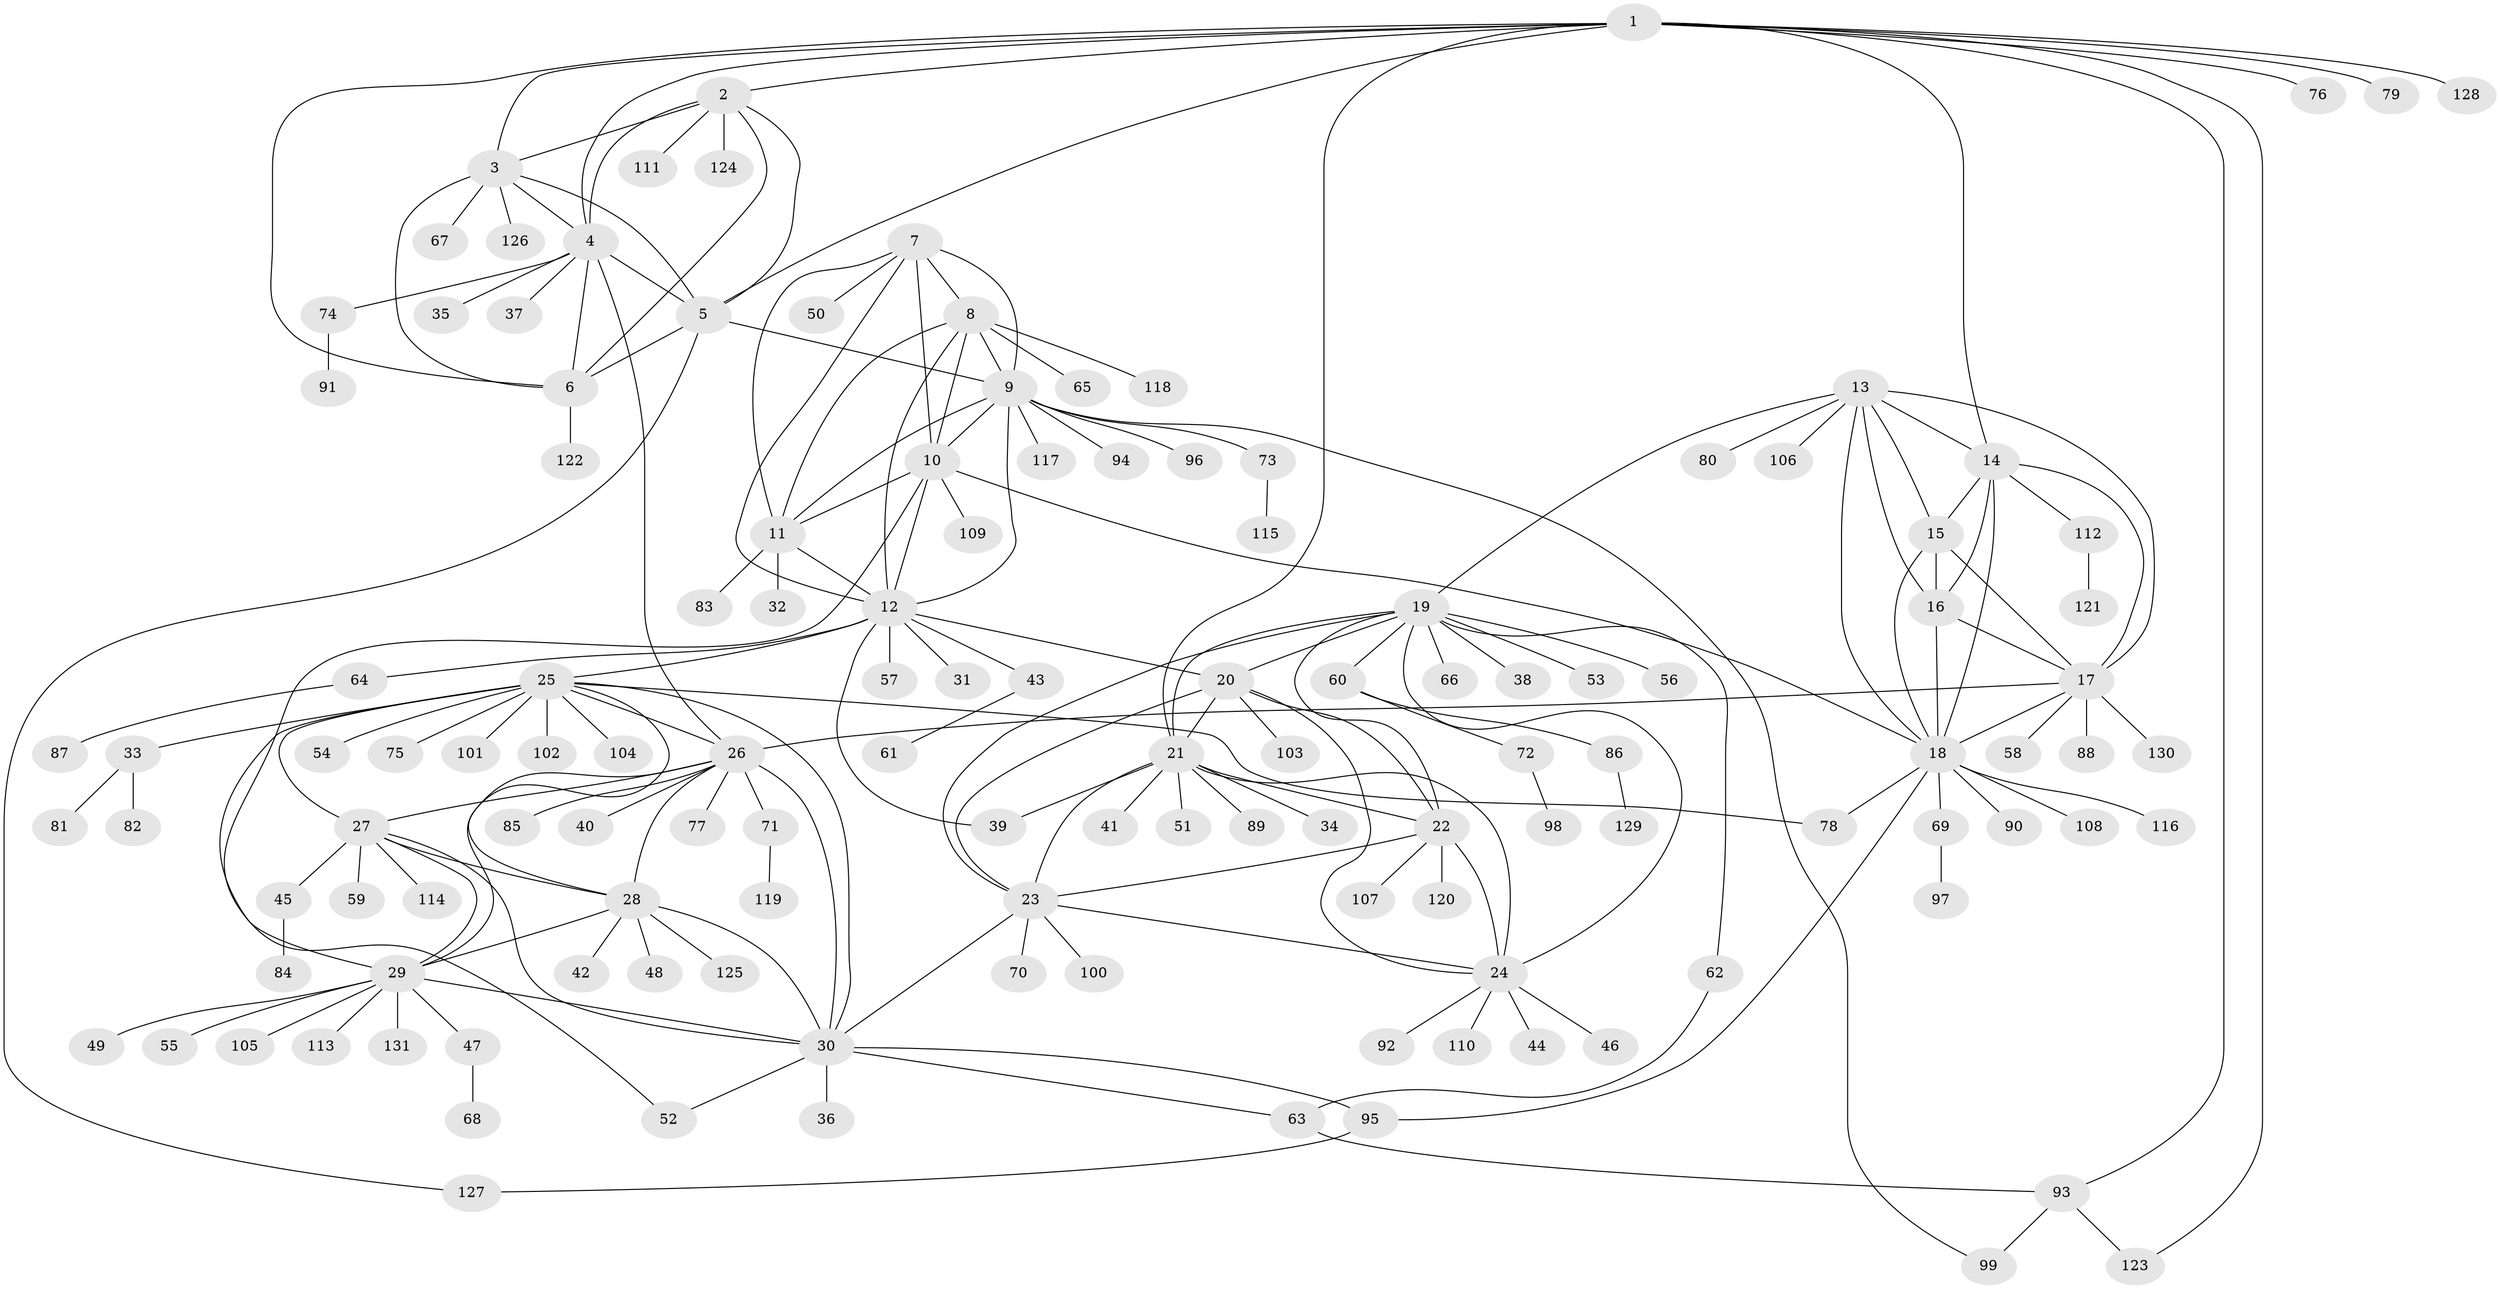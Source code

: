 // Generated by graph-tools (version 1.1) at 2025/50/03/09/25 03:50:29]
// undirected, 131 vertices, 195 edges
graph export_dot {
graph [start="1"]
  node [color=gray90,style=filled];
  1;
  2;
  3;
  4;
  5;
  6;
  7;
  8;
  9;
  10;
  11;
  12;
  13;
  14;
  15;
  16;
  17;
  18;
  19;
  20;
  21;
  22;
  23;
  24;
  25;
  26;
  27;
  28;
  29;
  30;
  31;
  32;
  33;
  34;
  35;
  36;
  37;
  38;
  39;
  40;
  41;
  42;
  43;
  44;
  45;
  46;
  47;
  48;
  49;
  50;
  51;
  52;
  53;
  54;
  55;
  56;
  57;
  58;
  59;
  60;
  61;
  62;
  63;
  64;
  65;
  66;
  67;
  68;
  69;
  70;
  71;
  72;
  73;
  74;
  75;
  76;
  77;
  78;
  79;
  80;
  81;
  82;
  83;
  84;
  85;
  86;
  87;
  88;
  89;
  90;
  91;
  92;
  93;
  94;
  95;
  96;
  97;
  98;
  99;
  100;
  101;
  102;
  103;
  104;
  105;
  106;
  107;
  108;
  109;
  110;
  111;
  112;
  113;
  114;
  115;
  116;
  117;
  118;
  119;
  120;
  121;
  122;
  123;
  124;
  125;
  126;
  127;
  128;
  129;
  130;
  131;
  1 -- 2;
  1 -- 3;
  1 -- 4;
  1 -- 5;
  1 -- 6;
  1 -- 14;
  1 -- 21;
  1 -- 76;
  1 -- 79;
  1 -- 93;
  1 -- 123;
  1 -- 128;
  2 -- 3;
  2 -- 4;
  2 -- 5;
  2 -- 6;
  2 -- 111;
  2 -- 124;
  3 -- 4;
  3 -- 5;
  3 -- 6;
  3 -- 67;
  3 -- 126;
  4 -- 5;
  4 -- 6;
  4 -- 26;
  4 -- 35;
  4 -- 37;
  4 -- 74;
  5 -- 6;
  5 -- 9;
  5 -- 127;
  6 -- 122;
  7 -- 8;
  7 -- 9;
  7 -- 10;
  7 -- 11;
  7 -- 12;
  7 -- 50;
  8 -- 9;
  8 -- 10;
  8 -- 11;
  8 -- 12;
  8 -- 65;
  8 -- 118;
  9 -- 10;
  9 -- 11;
  9 -- 12;
  9 -- 73;
  9 -- 94;
  9 -- 96;
  9 -- 99;
  9 -- 117;
  10 -- 11;
  10 -- 12;
  10 -- 18;
  10 -- 52;
  10 -- 109;
  11 -- 12;
  11 -- 32;
  11 -- 83;
  12 -- 20;
  12 -- 25;
  12 -- 31;
  12 -- 39;
  12 -- 43;
  12 -- 57;
  12 -- 64;
  13 -- 14;
  13 -- 15;
  13 -- 16;
  13 -- 17;
  13 -- 18;
  13 -- 19;
  13 -- 80;
  13 -- 106;
  14 -- 15;
  14 -- 16;
  14 -- 17;
  14 -- 18;
  14 -- 112;
  15 -- 16;
  15 -- 17;
  15 -- 18;
  16 -- 17;
  16 -- 18;
  17 -- 18;
  17 -- 26;
  17 -- 58;
  17 -- 88;
  17 -- 130;
  18 -- 69;
  18 -- 78;
  18 -- 90;
  18 -- 95;
  18 -- 108;
  18 -- 116;
  19 -- 20;
  19 -- 21;
  19 -- 22;
  19 -- 23;
  19 -- 24;
  19 -- 38;
  19 -- 53;
  19 -- 56;
  19 -- 60;
  19 -- 62;
  19 -- 66;
  20 -- 21;
  20 -- 22;
  20 -- 23;
  20 -- 24;
  20 -- 103;
  21 -- 22;
  21 -- 23;
  21 -- 24;
  21 -- 34;
  21 -- 39;
  21 -- 41;
  21 -- 51;
  21 -- 89;
  22 -- 23;
  22 -- 24;
  22 -- 107;
  22 -- 120;
  23 -- 24;
  23 -- 30;
  23 -- 70;
  23 -- 100;
  24 -- 44;
  24 -- 46;
  24 -- 92;
  24 -- 110;
  25 -- 26;
  25 -- 27;
  25 -- 28;
  25 -- 29;
  25 -- 30;
  25 -- 33;
  25 -- 54;
  25 -- 75;
  25 -- 78;
  25 -- 101;
  25 -- 102;
  25 -- 104;
  26 -- 27;
  26 -- 28;
  26 -- 29;
  26 -- 30;
  26 -- 40;
  26 -- 71;
  26 -- 77;
  26 -- 85;
  27 -- 28;
  27 -- 29;
  27 -- 30;
  27 -- 45;
  27 -- 59;
  27 -- 114;
  28 -- 29;
  28 -- 30;
  28 -- 42;
  28 -- 48;
  28 -- 125;
  29 -- 30;
  29 -- 47;
  29 -- 49;
  29 -- 55;
  29 -- 105;
  29 -- 113;
  29 -- 131;
  30 -- 36;
  30 -- 52;
  30 -- 63;
  30 -- 95;
  33 -- 81;
  33 -- 82;
  43 -- 61;
  45 -- 84;
  47 -- 68;
  60 -- 72;
  60 -- 86;
  62 -- 63;
  63 -- 93;
  64 -- 87;
  69 -- 97;
  71 -- 119;
  72 -- 98;
  73 -- 115;
  74 -- 91;
  86 -- 129;
  93 -- 99;
  93 -- 123;
  95 -- 127;
  112 -- 121;
}
